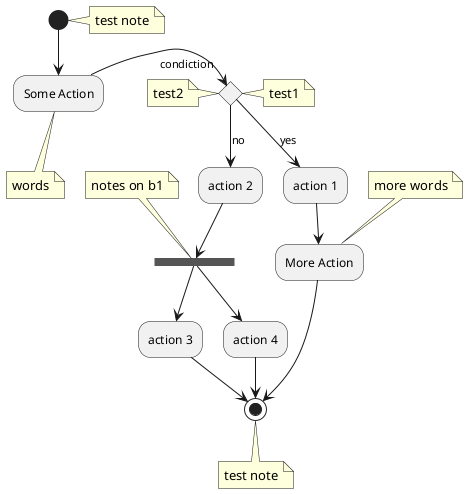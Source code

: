 @startuml
note right: test note
(*) --> "Some Action"
note bottom: words
"Some Action" -> if "condiction" as a1 then
note right: test1
    -->[yes] "action 1"
else
note left: test2
    -->[no] "action 2"
    --> ===b1===
    note top: notes on b1
    ===b1=== --> "action 3"
    --> (*)
    ===b1=== --> "action 4"
    --> (*)
endif
"action 1" --> "More Action"
note top: more words
"More Action" -> (*)
note bottom: test note
@enduml